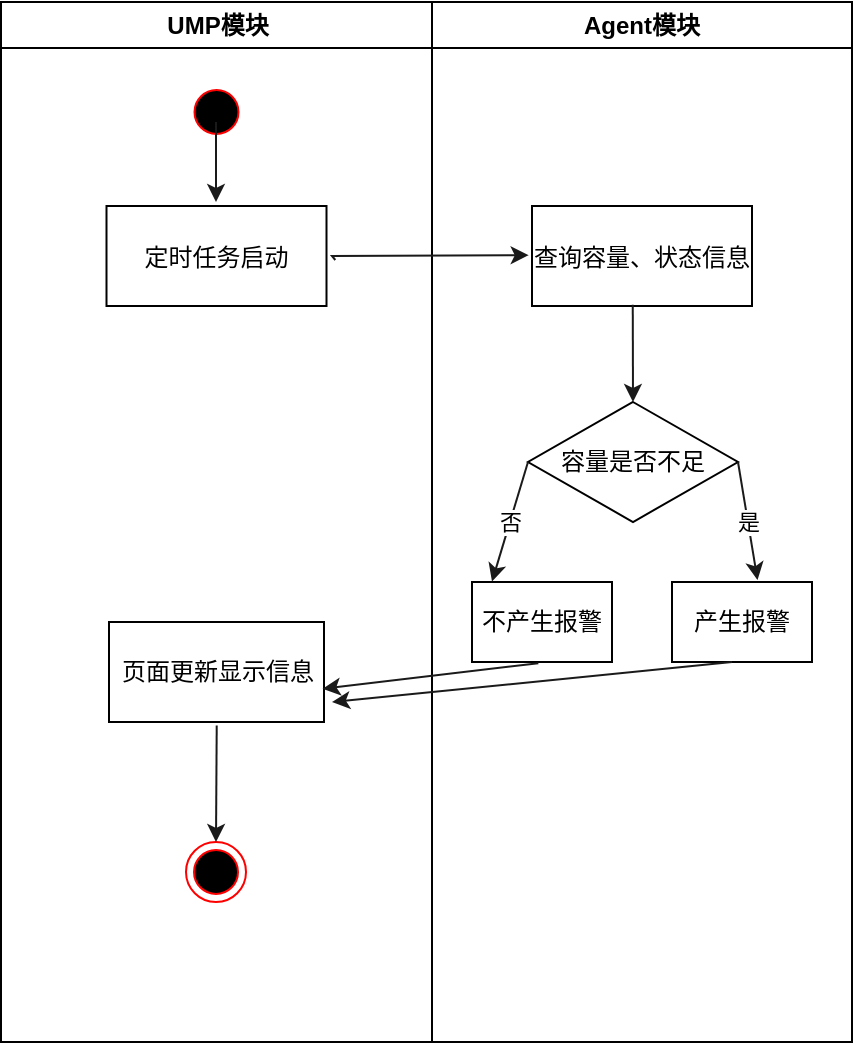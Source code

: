 <mxfile version="20.6.0" type="github">
  <diagram name="Page-1" id="e7e014a7-5840-1c2e-5031-d8a46d1fe8dd">
    <mxGraphModel dx="1038" dy="547" grid="0" gridSize="10" guides="1" tooltips="1" connect="1" arrows="1" fold="1" page="1" pageScale="1" pageWidth="1169" pageHeight="826" background="none" math="0" shadow="0">
      <root>
        <mxCell id="0" />
        <mxCell id="1" parent="0" />
        <mxCell id="2" value="UMP模块" style="swimlane;whiteSpace=wrap" parent="1" vertex="1">
          <mxGeometry x="164.5" y="130" width="215.5" height="520" as="geometry" />
        </mxCell>
        <mxCell id="5" value="" style="ellipse;shape=startState;fillColor=#000000;strokeColor=#ff0000;" parent="2" vertex="1">
          <mxGeometry x="92.75" y="40" width="30" height="30" as="geometry" />
        </mxCell>
        <mxCell id="dYdloKsWV2ZYAsqRrxFL-44" value="" style="edgeStyle=none;rounded=0;orthogonalLoop=1;jettySize=auto;html=1;strokeColor=#1A1A1A;startArrow=classic;startFill=1;endArrow=none;endFill=0;" edge="1" parent="2">
          <mxGeometry relative="1" as="geometry">
            <mxPoint x="107.5" y="100" as="sourcePoint" />
            <mxPoint x="107.5" y="60" as="targetPoint" />
          </mxGeometry>
        </mxCell>
        <mxCell id="dYdloKsWV2ZYAsqRrxFL-45" value="定时任务启动" style="" vertex="1" parent="2">
          <mxGeometry x="52.75" y="102" width="110" height="50" as="geometry" />
        </mxCell>
        <mxCell id="dYdloKsWV2ZYAsqRrxFL-63" value="页面更新显示信息" style="rounded=0;whiteSpace=wrap;html=1;" vertex="1" parent="2">
          <mxGeometry x="54" y="310" width="107.5" height="50" as="geometry" />
        </mxCell>
        <mxCell id="dYdloKsWV2ZYAsqRrxFL-67" value="" style="ellipse;html=1;shape=endState;fillColor=#000000;strokeColor=#ff0000;" vertex="1" parent="2">
          <mxGeometry x="92.5" y="420" width="30" height="30" as="geometry" />
        </mxCell>
        <mxCell id="dYdloKsWV2ZYAsqRrxFL-68" value="" style="endArrow=classic;html=1;rounded=0;strokeColor=#1A1A1A;exitX=0.501;exitY=1.036;exitDx=0;exitDy=0;exitPerimeter=0;entryX=0.5;entryY=0;entryDx=0;entryDy=0;" edge="1" parent="2" source="dYdloKsWV2ZYAsqRrxFL-63" target="dYdloKsWV2ZYAsqRrxFL-67">
          <mxGeometry width="50" height="50" relative="1" as="geometry">
            <mxPoint x="65.5" y="450" as="sourcePoint" />
            <mxPoint x="115.5" y="400" as="targetPoint" />
          </mxGeometry>
        </mxCell>
        <mxCell id="3" value="Agent模块" style="swimlane;whiteSpace=wrap" parent="1" vertex="1">
          <mxGeometry x="380" y="130" width="210" height="520" as="geometry" />
        </mxCell>
        <mxCell id="15" value="查询容量、状态信息" style="" parent="3" vertex="1">
          <mxGeometry x="50" y="102" width="110" height="50" as="geometry" />
        </mxCell>
        <mxCell id="dYdloKsWV2ZYAsqRrxFL-56" value="容量是否不足" style="rhombus;whiteSpace=wrap;html=1;" vertex="1" parent="3">
          <mxGeometry x="48" y="200" width="105" height="60" as="geometry" />
        </mxCell>
        <mxCell id="dYdloKsWV2ZYAsqRrxFL-57" value="" style="endArrow=classic;html=1;rounded=0;strokeColor=#1A1A1A;exitX=0.458;exitY=0.988;exitDx=0;exitDy=0;exitPerimeter=0;entryX=0.5;entryY=0;entryDx=0;entryDy=0;" edge="1" parent="3" source="15" target="dYdloKsWV2ZYAsqRrxFL-56">
          <mxGeometry width="50" height="50" relative="1" as="geometry">
            <mxPoint x="120" y="210" as="sourcePoint" />
            <mxPoint x="100" y="210" as="targetPoint" />
          </mxGeometry>
        </mxCell>
        <mxCell id="dYdloKsWV2ZYAsqRrxFL-58" value="不产生报警" style="rounded=0;whiteSpace=wrap;html=1;" vertex="1" parent="3">
          <mxGeometry x="20" y="290" width="70" height="40" as="geometry" />
        </mxCell>
        <mxCell id="dYdloKsWV2ZYAsqRrxFL-60" value="产生报警" style="rounded=0;whiteSpace=wrap;html=1;" vertex="1" parent="3">
          <mxGeometry x="120" y="290" width="70" height="40" as="geometry" />
        </mxCell>
        <mxCell id="dYdloKsWV2ZYAsqRrxFL-61" value="是" style="endArrow=classic;html=1;rounded=0;strokeColor=#1A1A1A;exitX=1;exitY=0.5;exitDx=0;exitDy=0;entryX=0.611;entryY=-0.025;entryDx=0;entryDy=0;entryPerimeter=0;" edge="1" parent="3" source="dYdloKsWV2ZYAsqRrxFL-56" target="dYdloKsWV2ZYAsqRrxFL-60">
          <mxGeometry width="50" height="50" relative="1" as="geometry">
            <mxPoint x="160" y="240" as="sourcePoint" />
            <mxPoint x="210" y="190" as="targetPoint" />
          </mxGeometry>
        </mxCell>
        <mxCell id="dYdloKsWV2ZYAsqRrxFL-62" value="否" style="endArrow=classic;html=1;rounded=0;strokeColor=#1A1A1A;exitX=0;exitY=0.5;exitDx=0;exitDy=0;entryX=0.143;entryY=-0.005;entryDx=0;entryDy=0;entryPerimeter=0;" edge="1" parent="3" source="dYdloKsWV2ZYAsqRrxFL-56" target="dYdloKsWV2ZYAsqRrxFL-58">
          <mxGeometry width="50" height="50" relative="1" as="geometry">
            <mxPoint x="20" y="230" as="sourcePoint" />
            <mxPoint x="70" y="180" as="targetPoint" />
          </mxGeometry>
        </mxCell>
        <mxCell id="dYdloKsWV2ZYAsqRrxFL-65" value="" style="endArrow=classic;html=1;rounded=0;strokeColor=#1A1A1A;exitX=0.429;exitY=1;exitDx=0;exitDy=0;exitPerimeter=0;" edge="1" parent="3" source="dYdloKsWV2ZYAsqRrxFL-60">
          <mxGeometry width="50" height="50" relative="1" as="geometry">
            <mxPoint x="120" y="450" as="sourcePoint" />
            <mxPoint x="-50" y="350" as="targetPoint" />
          </mxGeometry>
        </mxCell>
        <mxCell id="dYdloKsWV2ZYAsqRrxFL-55" value="" style="endArrow=classic;html=1;rounded=0;strokeColor=#1A1A1A;exitX=1.04;exitY=0.54;exitDx=0;exitDy=0;exitPerimeter=0;entryX=-0.015;entryY=0.492;entryDx=0;entryDy=0;entryPerimeter=0;" edge="1" parent="1" source="dYdloKsWV2ZYAsqRrxFL-45" target="15">
          <mxGeometry width="50" height="50" relative="1" as="geometry">
            <mxPoint x="330" y="370" as="sourcePoint" />
            <mxPoint x="380" y="320" as="targetPoint" />
            <Array as="points">
              <mxPoint x="330" y="257" />
            </Array>
          </mxGeometry>
        </mxCell>
        <mxCell id="dYdloKsWV2ZYAsqRrxFL-64" value="" style="endArrow=classic;html=1;rounded=0;strokeColor=#1A1A1A;exitX=0.474;exitY=1.015;exitDx=0;exitDy=0;exitPerimeter=0;entryX=0.993;entryY=0.668;entryDx=0;entryDy=0;entryPerimeter=0;" edge="1" parent="1" source="dYdloKsWV2ZYAsqRrxFL-58" target="dYdloKsWV2ZYAsqRrxFL-63">
          <mxGeometry width="50" height="50" relative="1" as="geometry">
            <mxPoint x="410" y="510" as="sourcePoint" />
            <mxPoint x="460" y="460" as="targetPoint" />
          </mxGeometry>
        </mxCell>
      </root>
    </mxGraphModel>
  </diagram>
</mxfile>

